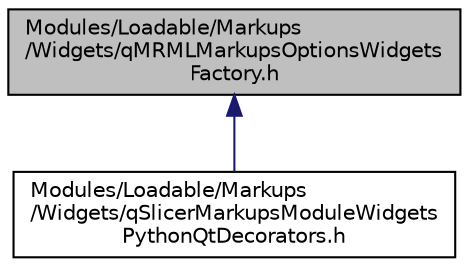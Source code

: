 digraph "Modules/Loadable/Markups/Widgets/qMRMLMarkupsOptionsWidgetsFactory.h"
{
  bgcolor="transparent";
  edge [fontname="Helvetica",fontsize="10",labelfontname="Helvetica",labelfontsize="10"];
  node [fontname="Helvetica",fontsize="10",shape=record];
  Node45 [label="Modules/Loadable/Markups\l/Widgets/qMRMLMarkupsOptionsWidgets\lFactory.h",height=0.2,width=0.4,color="black", fillcolor="grey75", style="filled", fontcolor="black"];
  Node45 -> Node46 [dir="back",color="midnightblue",fontsize="10",style="solid",fontname="Helvetica"];
  Node46 [label="Modules/Loadable/Markups\l/Widgets/qSlicerMarkupsModuleWidgets\lPythonQtDecorators.h",height=0.2,width=0.4,color="black",URL="$qSlicerMarkupsModuleWidgetsPythonQtDecorators_8h.html"];
}
